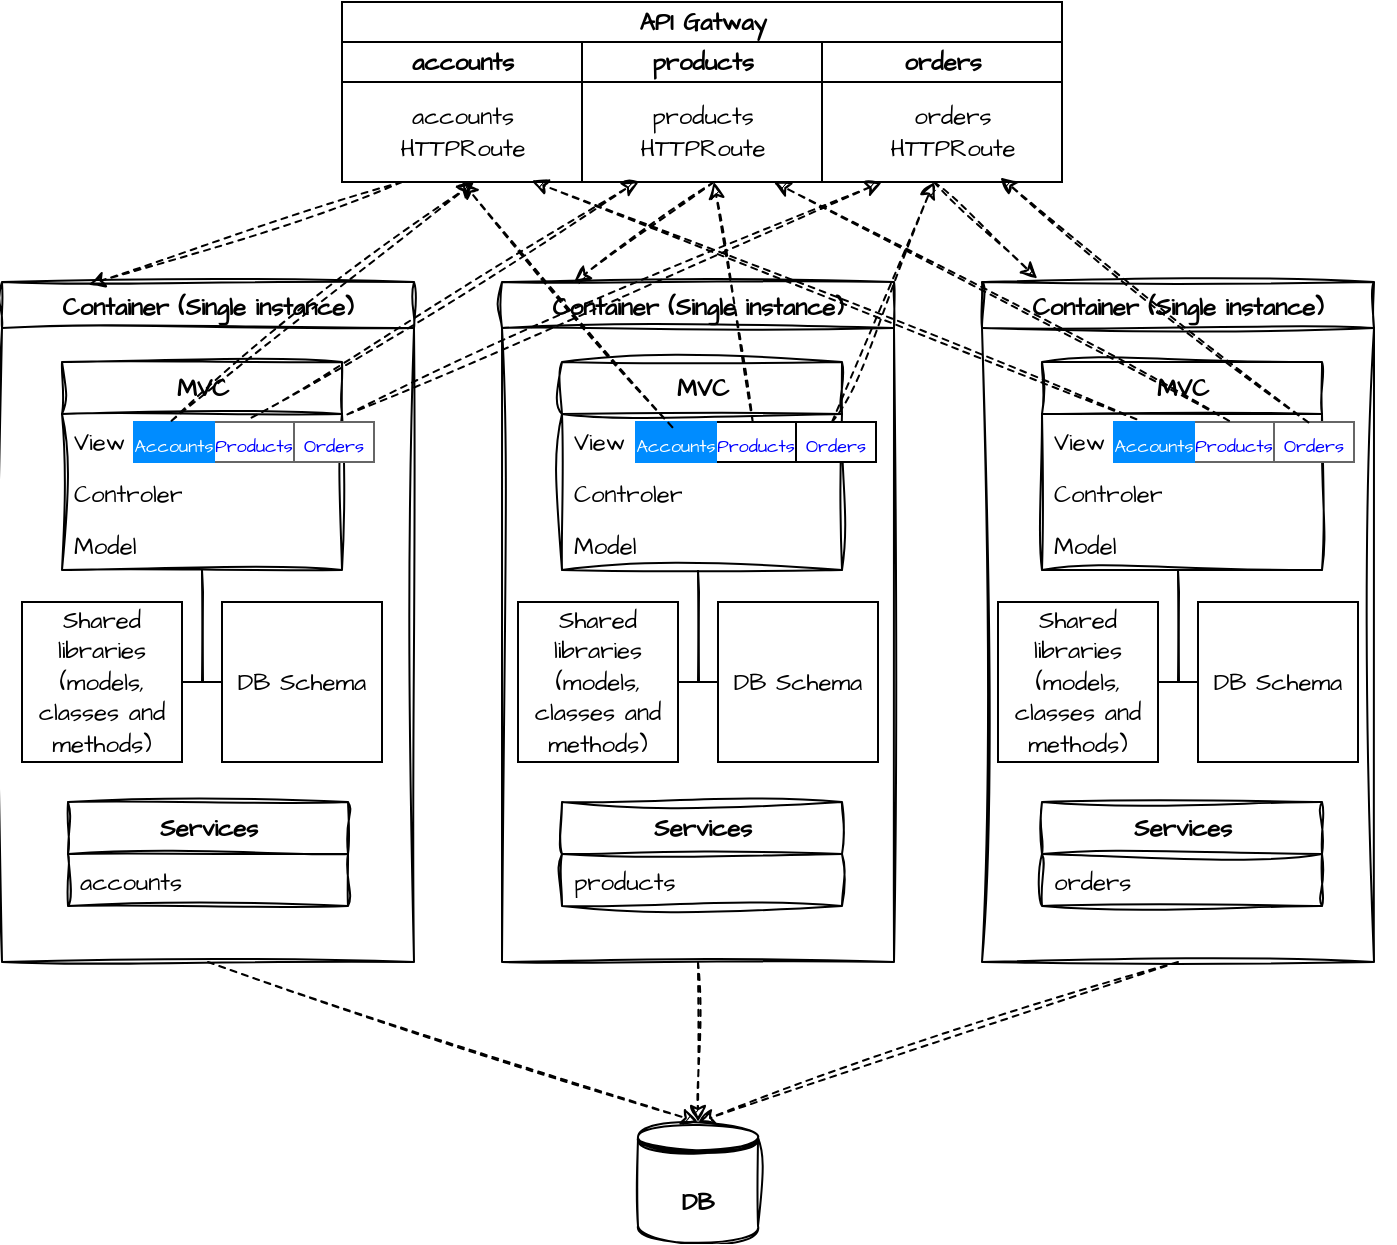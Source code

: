 <mxfile version="22.1.16" type="device">
  <diagram name="Page-1" id="XLxIXfoqBBUXvLyNZZXf">
    <mxGraphModel dx="1036" dy="654" grid="1" gridSize="10" guides="1" tooltips="1" connect="1" arrows="1" fold="1" page="1" pageScale="1" pageWidth="827" pageHeight="1169" math="0" shadow="0">
      <root>
        <mxCell id="0" />
        <mxCell id="1" parent="0" />
        <mxCell id="-8HWN1AUEytgHQln095R-3" value="&lt;font face=&quot;Architects Daughter&quot;&gt;&lt;b&gt;DB&lt;/b&gt;&lt;/font&gt;" style="shape=datastore;whiteSpace=wrap;html=1;sketch=1;curveFitting=1;jiggle=2;" parent="1" vertex="1">
          <mxGeometry x="382" y="900" width="60" height="60" as="geometry" />
        </mxCell>
        <mxCell id="-8HWN1AUEytgHQln095R-9" style="rounded=1;orthogonalLoop=1;jettySize=auto;html=1;entryX=0.5;entryY=0;entryDx=0;entryDy=0;sketch=1;curveFitting=1;jiggle=2;exitX=0.5;exitY=1;exitDx=0;exitDy=0;dashed=1;" parent="1" source="-8HWN1AUEytgHQln095R-4" target="-8HWN1AUEytgHQln095R-3" edge="1">
          <mxGeometry relative="1" as="geometry" />
        </mxCell>
        <mxCell id="-8HWN1AUEytgHQln095R-4" value="Container (Single instance)" style="swimlane;sketch=1;curveFitting=1;jiggle=2;fontFamily=Architects Daughter;startSize=23;fontSource=https%3A%2F%2Ffonts.googleapis.com%2Fcss%3Ffamily%3DArchitects%2BDaughter;" parent="1" vertex="1">
          <mxGeometry x="64" y="480" width="206" height="340" as="geometry" />
        </mxCell>
        <mxCell id="-8HWN1AUEytgHQln095R-20" value="&lt;font data-font-src=&quot;https://fonts.googleapis.com/css?family=Architects+Daughter&quot; face=&quot;Architects Daughter&quot;&gt;&lt;b&gt;MVC&lt;/b&gt;&lt;/font&gt;" style="swimlane;fontStyle=0;childLayout=stackLayout;horizontal=1;startSize=26;fillColor=none;horizontalStack=0;resizeParent=1;resizeParentMax=0;resizeLast=0;collapsible=1;marginBottom=0;html=1;sketch=1;curveFitting=1;jiggle=2;" parent="-8HWN1AUEytgHQln095R-4" vertex="1">
          <mxGeometry x="30" y="40" width="140" height="104" as="geometry" />
        </mxCell>
        <mxCell id="-8HWN1AUEytgHQln095R-21" value="&lt;font data-font-src=&quot;https://fonts.googleapis.com/css?family=Architects+Daughter&quot; face=&quot;Architects Daughter&quot;&gt;View&lt;/font&gt;" style="text;strokeColor=none;fillColor=none;align=left;verticalAlign=top;spacingLeft=4;spacingRight=4;overflow=hidden;rotatable=0;points=[[0,0.5],[1,0.5]];portConstraint=eastwest;whiteSpace=wrap;html=1;" parent="-8HWN1AUEytgHQln095R-20" vertex="1">
          <mxGeometry y="26" width="140" height="26" as="geometry" />
        </mxCell>
        <mxCell id="-8HWN1AUEytgHQln095R-22" value="&lt;font data-font-src=&quot;https://fonts.googleapis.com/css?family=Architects+Daughter&quot; face=&quot;Architects Daughter&quot;&gt;Controler&lt;/font&gt;" style="text;strokeColor=none;fillColor=none;align=left;verticalAlign=top;spacingLeft=4;spacingRight=4;overflow=hidden;rotatable=0;points=[[0,0.5],[1,0.5]];portConstraint=eastwest;whiteSpace=wrap;html=1;" parent="-8HWN1AUEytgHQln095R-20" vertex="1">
          <mxGeometry y="52" width="140" height="26" as="geometry" />
        </mxCell>
        <mxCell id="-8HWN1AUEytgHQln095R-23" value="&lt;font face=&quot;Architects Daughter&quot;&gt;Model&lt;/font&gt;" style="text;strokeColor=none;fillColor=none;align=left;verticalAlign=top;spacingLeft=4;spacingRight=4;overflow=hidden;rotatable=0;points=[[0,0.5],[1,0.5]];portConstraint=eastwest;whiteSpace=wrap;html=1;" parent="-8HWN1AUEytgHQln095R-20" vertex="1">
          <mxGeometry y="78" width="140" height="26" as="geometry" />
        </mxCell>
        <mxCell id="-8HWN1AUEytgHQln095R-24" value="" style="edgeStyle=orthogonalEdgeStyle;sourcePerimeterSpacing=0;targetPerimeterSpacing=0;startArrow=none;endArrow=none;rounded=0;targetPortConstraint=eastwest;sourcePortConstraint=northsouth;curved=0;rounded=0;" parent="-8HWN1AUEytgHQln095R-4" target="-8HWN1AUEytgHQln095R-26" edge="1">
          <mxGeometry relative="1" as="geometry">
            <mxPoint x="100" y="144" as="sourcePoint" />
          </mxGeometry>
        </mxCell>
        <mxCell id="-8HWN1AUEytgHQln095R-25" value="" style="edgeStyle=orthogonalEdgeStyle;sourcePerimeterSpacing=0;targetPerimeterSpacing=0;startArrow=none;endArrow=none;rounded=0;targetPortConstraint=eastwest;sourcePortConstraint=northsouth;curved=0;rounded=0;" parent="-8HWN1AUEytgHQln095R-4" target="-8HWN1AUEytgHQln095R-27" edge="1">
          <mxGeometry relative="1" as="geometry">
            <mxPoint x="100" y="144" as="sourcePoint" />
          </mxGeometry>
        </mxCell>
        <mxCell id="-8HWN1AUEytgHQln095R-26" value="&lt;font face=&quot;Architects Daughter&quot;&gt;Shared libraries (models, classes and methods)&lt;/font&gt;" style="whiteSpace=wrap;html=1;align=center;verticalAlign=middle;treeFolding=1;treeMoving=1;" parent="-8HWN1AUEytgHQln095R-4" vertex="1">
          <mxGeometry x="10" y="160" width="80" height="80" as="geometry" />
        </mxCell>
        <mxCell id="-8HWN1AUEytgHQln095R-27" value="&lt;font data-font-src=&quot;https://fonts.googleapis.com/css?family=Architects+Daughter&quot; face=&quot;Architects Daughter&quot;&gt;DB Schema&lt;/font&gt;" style="whiteSpace=wrap;html=1;align=center;verticalAlign=middle;treeFolding=1;treeMoving=1;" parent="-8HWN1AUEytgHQln095R-4" vertex="1">
          <mxGeometry x="110" y="160" width="80" height="80" as="geometry" />
        </mxCell>
        <mxCell id="Fd2lVsddmoylvbK8eu5D-63" value="" style="strokeWidth=1;shadow=0;dashed=0;align=center;html=1;shape=mxgraph.mockup.text.rrect;rSize=0;strokeColor=#666666;sketch=1;curveFitting=1;jiggle=2;fontSize=9;labelBorderColor=default;fontFamily=Comic Sans MS;" parent="-8HWN1AUEytgHQln095R-4" vertex="1">
          <mxGeometry x="66" y="70" width="160" height="20" as="geometry" />
        </mxCell>
        <mxCell id="Fd2lVsddmoylvbK8eu5D-64" value="&lt;font data-font-src=&quot;https://fonts.googleapis.com/css?family=Architects+Daughter&quot; face=&quot;Architects Daughter&quot; style=&quot;font-size: 9px;&quot;&gt;Products&lt;/font&gt;" style="strokeColor=inherit;fillColor=inherit;gradientColor=inherit;strokeWidth=1;shadow=0;dashed=0;align=center;html=1;shape=mxgraph.mockup.text.rrect;rSize=0;fontSize=17;fontColor=#0000ff;whiteSpace=wrap;" parent="Fd2lVsddmoylvbK8eu5D-63" vertex="1">
          <mxGeometry x="40" width="40" height="20" as="geometry" />
        </mxCell>
        <mxCell id="Fd2lVsddmoylvbK8eu5D-65" value="&lt;font data-font-src=&quot;https://fonts.googleapis.com/css?family=Architects+Daughter&quot; face=&quot;Architects Daughter&quot; style=&quot;font-size: 9px;&quot;&gt;Orders&lt;/font&gt;" style="strokeColor=inherit;fillColor=inherit;gradientColor=inherit;strokeWidth=1;shadow=0;dashed=0;align=center;html=1;shape=mxgraph.mockup.text.rrect;rSize=0;fontSize=17;fontColor=#0000ff;whiteSpace=wrap;" parent="Fd2lVsddmoylvbK8eu5D-63" vertex="1">
          <mxGeometry x="80" width="40" height="20" as="geometry" />
        </mxCell>
        <mxCell id="Fd2lVsddmoylvbK8eu5D-67" value="&lt;font face=&quot;Architects Daughter&quot; style=&quot;font-size: 9px;&quot;&gt;Accounts&lt;/font&gt;" style="strokeWidth=1;shadow=0;dashed=0;align=center;html=1;shape=mxgraph.mockup.text.rrect;rSize=0;fontSize=17;fontColor=#ffffff;fillColor=#008cff;strokeColor=#008cff;whiteSpace=wrap;" parent="Fd2lVsddmoylvbK8eu5D-63" vertex="1">
          <mxGeometry width="40" height="20" as="geometry" />
        </mxCell>
        <mxCell id="Fd2lVsddmoylvbK8eu5D-91" value="&lt;font data-font-src=&quot;https://fonts.googleapis.com/css?family=Architects+Daughter&quot; face=&quot;Architects Daughter&quot;&gt;&lt;b&gt;Services&lt;/b&gt;&lt;/font&gt;" style="swimlane;fontStyle=0;childLayout=stackLayout;horizontal=1;startSize=26;fillColor=none;horizontalStack=0;resizeParent=1;resizeParentMax=0;resizeLast=0;collapsible=1;marginBottom=0;html=1;sketch=1;curveFitting=1;jiggle=2;" parent="-8HWN1AUEytgHQln095R-4" vertex="1">
          <mxGeometry x="33" y="260" width="140" height="52" as="geometry" />
        </mxCell>
        <mxCell id="Fd2lVsddmoylvbK8eu5D-92" value="&lt;font data-font-src=&quot;https://fonts.googleapis.com/css?family=Architects+Daughter&quot; face=&quot;Architects Daughter&quot;&gt;accounts&lt;/font&gt;" style="text;strokeColor=none;fillColor=none;align=left;verticalAlign=top;spacingLeft=4;spacingRight=4;overflow=hidden;rotatable=0;points=[[0,0.5],[1,0.5]];portConstraint=eastwest;whiteSpace=wrap;html=1;" parent="Fd2lVsddmoylvbK8eu5D-91" vertex="1">
          <mxGeometry y="26" width="140" height="26" as="geometry" />
        </mxCell>
        <mxCell id="Fd2lVsddmoylvbK8eu5D-1" value="Container (Single instance)" style="swimlane;sketch=1;curveFitting=1;jiggle=2;fontFamily=Architects Daughter;fontSource=https%3A%2F%2Ffonts.googleapis.com%2Fcss%3Ffamily%3DArchitects%2BDaughter;" parent="1" vertex="1">
          <mxGeometry x="314" y="480" width="196" height="340" as="geometry" />
        </mxCell>
        <mxCell id="Fd2lVsddmoylvbK8eu5D-2" value="&lt;font data-font-src=&quot;https://fonts.googleapis.com/css?family=Architects+Daughter&quot; face=&quot;Architects Daughter&quot;&gt;&lt;b&gt;Services&lt;/b&gt;&lt;/font&gt;" style="swimlane;fontStyle=0;childLayout=stackLayout;horizontal=1;startSize=26;fillColor=none;horizontalStack=0;resizeParent=1;resizeParentMax=0;resizeLast=0;collapsible=1;marginBottom=0;html=1;sketch=1;curveFitting=1;jiggle=2;" parent="Fd2lVsddmoylvbK8eu5D-1" vertex="1">
          <mxGeometry x="30" y="260" width="140" height="52" as="geometry" />
        </mxCell>
        <mxCell id="Fd2lVsddmoylvbK8eu5D-4" value="&lt;font data-font-src=&quot;https://fonts.googleapis.com/css?family=Architects+Daughter&quot; face=&quot;Architects Daughter&quot;&gt;products&lt;/font&gt;" style="text;strokeColor=none;fillColor=none;align=left;verticalAlign=top;spacingLeft=4;spacingRight=4;overflow=hidden;rotatable=0;points=[[0,0.5],[1,0.5]];portConstraint=eastwest;whiteSpace=wrap;html=1;" parent="Fd2lVsddmoylvbK8eu5D-2" vertex="1">
          <mxGeometry y="26" width="140" height="26" as="geometry" />
        </mxCell>
        <mxCell id="Fd2lVsddmoylvbK8eu5D-6" value="&lt;font data-font-src=&quot;https://fonts.googleapis.com/css?family=Architects+Daughter&quot; face=&quot;Architects Daughter&quot;&gt;&lt;b&gt;MVC&lt;/b&gt;&lt;/font&gt;" style="swimlane;fontStyle=0;childLayout=stackLayout;horizontal=1;startSize=26;fillColor=none;horizontalStack=0;resizeParent=1;resizeParentMax=0;resizeLast=0;collapsible=1;marginBottom=0;html=1;sketch=1;curveFitting=1;jiggle=2;" parent="Fd2lVsddmoylvbK8eu5D-1" vertex="1">
          <mxGeometry x="30" y="40" width="140" height="104" as="geometry" />
        </mxCell>
        <mxCell id="Fd2lVsddmoylvbK8eu5D-7" value="&lt;font data-font-src=&quot;https://fonts.googleapis.com/css?family=Architects+Daughter&quot; face=&quot;Architects Daughter&quot;&gt;View&lt;/font&gt;" style="text;strokeColor=none;fillColor=none;align=left;verticalAlign=top;spacingLeft=4;spacingRight=4;overflow=hidden;rotatable=0;points=[[0,0.5],[1,0.5]];portConstraint=eastwest;whiteSpace=wrap;html=1;" parent="Fd2lVsddmoylvbK8eu5D-6" vertex="1">
          <mxGeometry y="26" width="140" height="26" as="geometry" />
        </mxCell>
        <mxCell id="Fd2lVsddmoylvbK8eu5D-8" value="&lt;font data-font-src=&quot;https://fonts.googleapis.com/css?family=Architects+Daughter&quot; face=&quot;Architects Daughter&quot;&gt;Controler&lt;/font&gt;" style="text;strokeColor=none;fillColor=none;align=left;verticalAlign=top;spacingLeft=4;spacingRight=4;overflow=hidden;rotatable=0;points=[[0,0.5],[1,0.5]];portConstraint=eastwest;whiteSpace=wrap;html=1;" parent="Fd2lVsddmoylvbK8eu5D-6" vertex="1">
          <mxGeometry y="52" width="140" height="26" as="geometry" />
        </mxCell>
        <mxCell id="Fd2lVsddmoylvbK8eu5D-9" value="&lt;font data-font-src=&quot;https://fonts.googleapis.com/css?family=Architects+Daughter&quot; face=&quot;Architects Daughter&quot;&gt;Model&lt;/font&gt;" style="text;strokeColor=none;fillColor=none;align=left;verticalAlign=top;spacingLeft=4;spacingRight=4;overflow=hidden;rotatable=0;points=[[0,0.5],[1,0.5]];portConstraint=eastwest;whiteSpace=wrap;html=1;" parent="Fd2lVsddmoylvbK8eu5D-6" vertex="1">
          <mxGeometry y="78" width="140" height="26" as="geometry" />
        </mxCell>
        <mxCell id="Fd2lVsddmoylvbK8eu5D-68" value="" style="strokeWidth=1;shadow=0;dashed=0;align=center;html=1;shape=mxgraph.mockup.text.rrect;rSize=0;sketch=1;curveFitting=1;jiggle=2;fontSize=9;labelBorderColor=default;fontFamily=Comic Sans MS;" parent="Fd2lVsddmoylvbK8eu5D-1" vertex="1">
          <mxGeometry x="67" y="70" width="140" height="20" as="geometry" />
        </mxCell>
        <mxCell id="Fd2lVsddmoylvbK8eu5D-69" value="&lt;font data-font-src=&quot;https://fonts.googleapis.com/css?family=Architects+Daughter&quot; face=&quot;Architects Daughter&quot; style=&quot;font-size: 9px;&quot;&gt;Products&lt;/font&gt;" style="strokeColor=inherit;fillColor=inherit;gradientColor=inherit;strokeWidth=1;shadow=0;dashed=0;align=center;html=1;shape=mxgraph.mockup.text.rrect;rSize=0;fontSize=17;fontColor=#0000ff;whiteSpace=wrap;" parent="Fd2lVsddmoylvbK8eu5D-68" vertex="1">
          <mxGeometry x="40" width="40" height="20" as="geometry" />
        </mxCell>
        <mxCell id="Fd2lVsddmoylvbK8eu5D-70" value="&lt;font data-font-src=&quot;https://fonts.googleapis.com/css?family=Architects+Daughter&quot; face=&quot;Architects Daughter&quot; style=&quot;font-size: 9px;&quot;&gt;Orders&lt;/font&gt;" style="strokeColor=inherit;fillColor=inherit;gradientColor=inherit;strokeWidth=1;shadow=0;dashed=0;align=center;html=1;shape=mxgraph.mockup.text.rrect;rSize=0;fontSize=17;fontColor=#0000ff;whiteSpace=wrap;" parent="Fd2lVsddmoylvbK8eu5D-68" vertex="1">
          <mxGeometry x="80" width="40" height="20" as="geometry" />
        </mxCell>
        <mxCell id="Fd2lVsddmoylvbK8eu5D-71" value="&lt;font face=&quot;Architects Daughter&quot; style=&quot;font-size: 9px;&quot;&gt;Accounts&lt;/font&gt;" style="strokeWidth=1;shadow=0;dashed=0;align=center;html=1;shape=mxgraph.mockup.text.rrect;rSize=0;fontSize=17;fontColor=#ffffff;fillColor=#008cff;strokeColor=#008cff;whiteSpace=wrap;" parent="Fd2lVsddmoylvbK8eu5D-68" vertex="1">
          <mxGeometry width="40" height="20" as="geometry" />
        </mxCell>
        <mxCell id="_Wbw5xlkFAFi5QeXs8VF-7" value="" style="edgeStyle=orthogonalEdgeStyle;sourcePerimeterSpacing=0;targetPerimeterSpacing=0;startArrow=none;endArrow=none;rounded=0;targetPortConstraint=eastwest;sourcePortConstraint=northsouth;curved=0;rounded=0;" parent="Fd2lVsddmoylvbK8eu5D-1" target="_Wbw5xlkFAFi5QeXs8VF-9" edge="1">
          <mxGeometry relative="1" as="geometry">
            <mxPoint x="98" y="144" as="sourcePoint" />
          </mxGeometry>
        </mxCell>
        <mxCell id="_Wbw5xlkFAFi5QeXs8VF-8" value="" style="edgeStyle=orthogonalEdgeStyle;sourcePerimeterSpacing=0;targetPerimeterSpacing=0;startArrow=none;endArrow=none;rounded=0;targetPortConstraint=eastwest;sourcePortConstraint=northsouth;curved=0;rounded=0;" parent="Fd2lVsddmoylvbK8eu5D-1" target="_Wbw5xlkFAFi5QeXs8VF-10" edge="1">
          <mxGeometry relative="1" as="geometry">
            <mxPoint x="98" y="144" as="sourcePoint" />
          </mxGeometry>
        </mxCell>
        <mxCell id="_Wbw5xlkFAFi5QeXs8VF-9" value="&lt;font face=&quot;Architects Daughter&quot;&gt;Shared libraries (models, classes and methods)&lt;/font&gt;" style="whiteSpace=wrap;html=1;align=center;verticalAlign=middle;treeFolding=1;treeMoving=1;" parent="Fd2lVsddmoylvbK8eu5D-1" vertex="1">
          <mxGeometry x="8" y="160" width="80" height="80" as="geometry" />
        </mxCell>
        <mxCell id="_Wbw5xlkFAFi5QeXs8VF-10" value="&lt;font data-font-src=&quot;https://fonts.googleapis.com/css?family=Architects+Daughter&quot; face=&quot;Architects Daughter&quot;&gt;DB Schema&lt;/font&gt;" style="whiteSpace=wrap;html=1;align=center;verticalAlign=middle;treeFolding=1;treeMoving=1;" parent="Fd2lVsddmoylvbK8eu5D-1" vertex="1">
          <mxGeometry x="108" y="160" width="80" height="80" as="geometry" />
        </mxCell>
        <mxCell id="Fd2lVsddmoylvbK8eu5D-14" value="Container (Single instance)" style="swimlane;sketch=1;curveFitting=1;jiggle=2;fontFamily=Architects Daughter;fontSource=https%3A%2F%2Ffonts.googleapis.com%2Fcss%3Ffamily%3DArchitects%2BDaughter;" parent="1" vertex="1">
          <mxGeometry x="554" y="480" width="196" height="340" as="geometry" />
        </mxCell>
        <mxCell id="Fd2lVsddmoylvbK8eu5D-15" value="&lt;font data-font-src=&quot;https://fonts.googleapis.com/css?family=Architects+Daughter&quot; face=&quot;Architects Daughter&quot;&gt;&lt;b&gt;Services&lt;/b&gt;&lt;/font&gt;" style="swimlane;fontStyle=0;childLayout=stackLayout;horizontal=1;startSize=26;fillColor=none;horizontalStack=0;resizeParent=1;resizeParentMax=0;resizeLast=0;collapsible=1;marginBottom=0;html=1;sketch=1;curveFitting=1;jiggle=2;" parent="Fd2lVsddmoylvbK8eu5D-14" vertex="1">
          <mxGeometry x="30" y="260" width="140" height="52" as="geometry" />
        </mxCell>
        <mxCell id="Fd2lVsddmoylvbK8eu5D-18" value="&lt;font data-font-src=&quot;https://fonts.googleapis.com/css?family=Architects+Daughter&quot; face=&quot;Architects Daughter&quot;&gt;orders&lt;/font&gt;" style="text;strokeColor=none;fillColor=none;align=left;verticalAlign=top;spacingLeft=4;spacingRight=4;overflow=hidden;rotatable=0;points=[[0,0.5],[1,0.5]];portConstraint=eastwest;whiteSpace=wrap;html=1;" parent="Fd2lVsddmoylvbK8eu5D-15" vertex="1">
          <mxGeometry y="26" width="140" height="26" as="geometry" />
        </mxCell>
        <mxCell id="Fd2lVsddmoylvbK8eu5D-80" value="&lt;font data-font-src=&quot;https://fonts.googleapis.com/css?family=Architects+Daughter&quot; face=&quot;Architects Daughter&quot;&gt;&lt;b&gt;MVC&lt;/b&gt;&lt;/font&gt;" style="swimlane;fontStyle=0;childLayout=stackLayout;horizontal=1;startSize=26;fillColor=none;horizontalStack=0;resizeParent=1;resizeParentMax=0;resizeLast=0;collapsible=1;marginBottom=0;html=1;sketch=1;curveFitting=1;jiggle=2;" parent="Fd2lVsddmoylvbK8eu5D-14" vertex="1">
          <mxGeometry x="30" y="40" width="140" height="104" as="geometry" />
        </mxCell>
        <mxCell id="Fd2lVsddmoylvbK8eu5D-81" value="&lt;font face=&quot;Architects Daughter&quot;&gt;View&lt;/font&gt;" style="text;strokeColor=none;fillColor=none;align=left;verticalAlign=top;spacingLeft=4;spacingRight=4;overflow=hidden;rotatable=0;points=[[0,0.5],[1,0.5]];portConstraint=eastwest;whiteSpace=wrap;html=1;" parent="Fd2lVsddmoylvbK8eu5D-80" vertex="1">
          <mxGeometry y="26" width="140" height="26" as="geometry" />
        </mxCell>
        <mxCell id="Fd2lVsddmoylvbK8eu5D-82" value="&lt;font data-font-src=&quot;https://fonts.googleapis.com/css?family=Architects+Daughter&quot; face=&quot;Architects Daughter&quot;&gt;Controler&lt;/font&gt;" style="text;strokeColor=none;fillColor=none;align=left;verticalAlign=top;spacingLeft=4;spacingRight=4;overflow=hidden;rotatable=0;points=[[0,0.5],[1,0.5]];portConstraint=eastwest;whiteSpace=wrap;html=1;" parent="Fd2lVsddmoylvbK8eu5D-80" vertex="1">
          <mxGeometry y="52" width="140" height="26" as="geometry" />
        </mxCell>
        <mxCell id="Fd2lVsddmoylvbK8eu5D-83" value="&lt;font data-font-src=&quot;https://fonts.googleapis.com/css?family=Architects+Daughter&quot; face=&quot;Architects Daughter&quot;&gt;Model&lt;/font&gt;" style="text;strokeColor=none;fillColor=none;align=left;verticalAlign=top;spacingLeft=4;spacingRight=4;overflow=hidden;rotatable=0;points=[[0,0.5],[1,0.5]];portConstraint=eastwest;whiteSpace=wrap;html=1;" parent="Fd2lVsddmoylvbK8eu5D-80" vertex="1">
          <mxGeometry y="78" width="140" height="26" as="geometry" />
        </mxCell>
        <mxCell id="Fd2lVsddmoylvbK8eu5D-84" value="" style="strokeWidth=1;shadow=0;dashed=0;align=center;html=1;shape=mxgraph.mockup.text.rrect;rSize=0;strokeColor=#666666;sketch=1;curveFitting=1;jiggle=2;fontSize=9;labelBorderColor=default;fontFamily=Comic Sans MS;" parent="Fd2lVsddmoylvbK8eu5D-14" vertex="1">
          <mxGeometry x="66" y="70" width="140" height="20" as="geometry" />
        </mxCell>
        <mxCell id="Fd2lVsddmoylvbK8eu5D-85" value="&lt;font data-font-src=&quot;https://fonts.googleapis.com/css?family=Architects+Daughter&quot; face=&quot;Architects Daughter&quot; style=&quot;font-size: 9px;&quot;&gt;Products&lt;/font&gt;" style="strokeColor=inherit;fillColor=inherit;gradientColor=inherit;strokeWidth=1;shadow=0;dashed=0;align=center;html=1;shape=mxgraph.mockup.text.rrect;rSize=0;fontSize=17;fontColor=#0000ff;whiteSpace=wrap;" parent="Fd2lVsddmoylvbK8eu5D-84" vertex="1">
          <mxGeometry x="40" width="40" height="20" as="geometry" />
        </mxCell>
        <mxCell id="Fd2lVsddmoylvbK8eu5D-86" value="&lt;font data-font-src=&quot;https://fonts.googleapis.com/css?family=Architects+Daughter&quot; face=&quot;Architects Daughter&quot; style=&quot;font-size: 9px;&quot;&gt;Orders&lt;/font&gt;" style="strokeColor=inherit;fillColor=inherit;gradientColor=inherit;strokeWidth=1;shadow=0;dashed=0;align=center;html=1;shape=mxgraph.mockup.text.rrect;rSize=0;fontSize=17;fontColor=#0000ff;whiteSpace=wrap;" parent="Fd2lVsddmoylvbK8eu5D-84" vertex="1">
          <mxGeometry x="80" width="40" height="20" as="geometry" />
        </mxCell>
        <mxCell id="Fd2lVsddmoylvbK8eu5D-87" value="&lt;font data-font-src=&quot;https://fonts.googleapis.com/css?family=Architects+Daughter&quot; face=&quot;Architects Daughter&quot; style=&quot;font-size: 9px;&quot;&gt;Accounts&lt;/font&gt;" style="strokeWidth=1;shadow=0;dashed=0;align=center;html=1;shape=mxgraph.mockup.text.rrect;rSize=0;fontSize=17;fontColor=#ffffff;fillColor=#008cff;strokeColor=#008cff;whiteSpace=wrap;" parent="Fd2lVsddmoylvbK8eu5D-84" vertex="1">
          <mxGeometry width="40" height="20" as="geometry" />
        </mxCell>
        <mxCell id="_Wbw5xlkFAFi5QeXs8VF-11" value="" style="edgeStyle=orthogonalEdgeStyle;sourcePerimeterSpacing=0;targetPerimeterSpacing=0;startArrow=none;endArrow=none;rounded=0;targetPortConstraint=eastwest;sourcePortConstraint=northsouth;curved=0;rounded=0;" parent="Fd2lVsddmoylvbK8eu5D-14" target="_Wbw5xlkFAFi5QeXs8VF-13" edge="1">
          <mxGeometry relative="1" as="geometry">
            <mxPoint x="98" y="144" as="sourcePoint" />
          </mxGeometry>
        </mxCell>
        <mxCell id="_Wbw5xlkFAFi5QeXs8VF-12" value="" style="edgeStyle=orthogonalEdgeStyle;sourcePerimeterSpacing=0;targetPerimeterSpacing=0;startArrow=none;endArrow=none;rounded=0;targetPortConstraint=eastwest;sourcePortConstraint=northsouth;curved=0;rounded=0;" parent="Fd2lVsddmoylvbK8eu5D-14" target="_Wbw5xlkFAFi5QeXs8VF-14" edge="1">
          <mxGeometry relative="1" as="geometry">
            <mxPoint x="98" y="144" as="sourcePoint" />
          </mxGeometry>
        </mxCell>
        <mxCell id="_Wbw5xlkFAFi5QeXs8VF-13" value="&lt;font face=&quot;Architects Daughter&quot;&gt;Shared libraries (models, classes and methods)&lt;/font&gt;" style="whiteSpace=wrap;html=1;align=center;verticalAlign=middle;treeFolding=1;treeMoving=1;" parent="Fd2lVsddmoylvbK8eu5D-14" vertex="1">
          <mxGeometry x="8" y="160" width="80" height="80" as="geometry" />
        </mxCell>
        <mxCell id="_Wbw5xlkFAFi5QeXs8VF-14" value="&lt;font data-font-src=&quot;https://fonts.googleapis.com/css?family=Architects+Daughter&quot; face=&quot;Architects Daughter&quot;&gt;DB Schema&lt;/font&gt;" style="whiteSpace=wrap;html=1;align=center;verticalAlign=middle;treeFolding=1;treeMoving=1;" parent="Fd2lVsddmoylvbK8eu5D-14" vertex="1">
          <mxGeometry x="108" y="160" width="80" height="80" as="geometry" />
        </mxCell>
        <mxCell id="Fd2lVsddmoylvbK8eu5D-27" style="rounded=1;orthogonalLoop=1;jettySize=auto;html=1;entryX=0.5;entryY=0;entryDx=0;entryDy=0;sketch=1;curveFitting=1;jiggle=2;exitX=0.5;exitY=1;exitDx=0;exitDy=0;dashed=1;" parent="1" source="Fd2lVsddmoylvbK8eu5D-1" target="-8HWN1AUEytgHQln095R-3" edge="1">
          <mxGeometry relative="1" as="geometry">
            <mxPoint x="184" y="870" as="sourcePoint" />
            <mxPoint x="424" y="980" as="targetPoint" />
          </mxGeometry>
        </mxCell>
        <mxCell id="Fd2lVsddmoylvbK8eu5D-29" style="rounded=1;orthogonalLoop=1;jettySize=auto;html=1;sketch=1;curveFitting=1;jiggle=2;exitX=0.5;exitY=1;exitDx=0;exitDy=0;dashed=1;entryX=0.5;entryY=0;entryDx=0;entryDy=0;" parent="1" source="Fd2lVsddmoylvbK8eu5D-14" target="-8HWN1AUEytgHQln095R-3" edge="1">
          <mxGeometry relative="1" as="geometry">
            <mxPoint x="184" y="870" as="sourcePoint" />
            <mxPoint x="414" y="970" as="targetPoint" />
          </mxGeometry>
        </mxCell>
        <mxCell id="Fd2lVsddmoylvbK8eu5D-47" value="&lt;font data-font-src=&quot;https://fonts.googleapis.com/css?family=Architects+Daughter&quot; face=&quot;Architects Daughter&quot;&gt;API Gatway&lt;/font&gt;" style="swimlane;childLayout=stackLayout;resizeParent=1;resizeParentMax=0;startSize=20;html=1;" parent="1" vertex="1">
          <mxGeometry x="234" y="340" width="360" height="90" as="geometry" />
        </mxCell>
        <mxCell id="Fd2lVsddmoylvbK8eu5D-48" value="&lt;font data-font-src=&quot;https://fonts.googleapis.com/css?family=Architects+Daughter&quot; face=&quot;Architects Daughter&quot;&gt;accounts&lt;/font&gt;" style="swimlane;startSize=20;html=1;" parent="Fd2lVsddmoylvbK8eu5D-47" vertex="1">
          <mxGeometry y="20" width="120" height="70" as="geometry" />
        </mxCell>
        <mxCell id="Fd2lVsddmoylvbK8eu5D-58" value="&lt;font data-font-src=&quot;https://fonts.googleapis.com/css?family=Architects+Daughter&quot; face=&quot;Architects Daughter&quot;&gt;accounts&lt;br&gt;HTTPRoute&lt;/font&gt;" style="text;html=1;align=center;verticalAlign=middle;resizable=0;points=[];autosize=1;strokeColor=none;fillColor=none;" parent="Fd2lVsddmoylvbK8eu5D-48" vertex="1">
          <mxGeometry x="15" y="25" width="90" height="40" as="geometry" />
        </mxCell>
        <mxCell id="Fd2lVsddmoylvbK8eu5D-49" value="&lt;font data-font-src=&quot;https://fonts.googleapis.com/css?family=Architects+Daughter&quot; face=&quot;Architects Daughter&quot;&gt;products&lt;/font&gt;" style="swimlane;startSize=20;html=1;" parent="Fd2lVsddmoylvbK8eu5D-47" vertex="1">
          <mxGeometry x="120" y="20" width="120" height="70" as="geometry" />
        </mxCell>
        <mxCell id="Fd2lVsddmoylvbK8eu5D-59" value="&lt;font data-font-src=&quot;https://fonts.googleapis.com/css?family=Architects+Daughter&quot; face=&quot;Architects Daughter&quot;&gt;products&lt;br&gt;HTTPRoute&lt;/font&gt;" style="text;html=1;align=center;verticalAlign=middle;resizable=0;points=[];autosize=1;strokeColor=none;fillColor=none;" parent="Fd2lVsddmoylvbK8eu5D-49" vertex="1">
          <mxGeometry x="15" y="25" width="90" height="40" as="geometry" />
        </mxCell>
        <mxCell id="Fd2lVsddmoylvbK8eu5D-50" value="&lt;font data-font-src=&quot;https://fonts.googleapis.com/css?family=Architects+Daughter&quot; face=&quot;Architects Daughter&quot;&gt;orders&lt;/font&gt;" style="swimlane;startSize=20;html=1;" parent="Fd2lVsddmoylvbK8eu5D-47" vertex="1">
          <mxGeometry x="240" y="20" width="120" height="70" as="geometry" />
        </mxCell>
        <mxCell id="Fd2lVsddmoylvbK8eu5D-60" value="&lt;font face=&quot;Architects Daughter&quot;&gt;orders&lt;br style=&quot;border-color: var(--border-color);&quot;&gt;HTTPRoute&lt;/font&gt;" style="text;html=1;align=center;verticalAlign=middle;resizable=0;points=[];autosize=1;strokeColor=none;fillColor=none;" parent="Fd2lVsddmoylvbK8eu5D-50" vertex="1">
          <mxGeometry x="20" y="25" width="90" height="40" as="geometry" />
        </mxCell>
        <mxCell id="Fd2lVsddmoylvbK8eu5D-51" style="rounded=1;orthogonalLoop=1;jettySize=auto;html=1;entryX=0.21;entryY=0.004;entryDx=0;entryDy=0;sketch=1;curveFitting=1;jiggle=2;exitX=0.25;exitY=1;exitDx=0;exitDy=0;dashed=1;entryPerimeter=0;" parent="1" source="Fd2lVsddmoylvbK8eu5D-48" target="-8HWN1AUEytgHQln095R-4" edge="1">
          <mxGeometry relative="1" as="geometry">
            <mxPoint x="184" y="830" as="sourcePoint" />
            <mxPoint x="424" y="910" as="targetPoint" />
          </mxGeometry>
        </mxCell>
        <mxCell id="Fd2lVsddmoylvbK8eu5D-52" style="rounded=1;orthogonalLoop=1;jettySize=auto;html=1;sketch=1;curveFitting=1;jiggle=2;dashed=1;" parent="1" edge="1">
          <mxGeometry relative="1" as="geometry">
            <mxPoint x="420" y="430" as="sourcePoint" />
            <mxPoint x="350" y="480" as="targetPoint" />
          </mxGeometry>
        </mxCell>
        <mxCell id="Fd2lVsddmoylvbK8eu5D-53" style="rounded=1;orthogonalLoop=1;jettySize=auto;html=1;entryX=0.141;entryY=-0.005;entryDx=0;entryDy=0;sketch=1;curveFitting=1;jiggle=2;dashed=1;entryPerimeter=0;" parent="1" target="Fd2lVsddmoylvbK8eu5D-14" edge="1">
          <mxGeometry relative="1" as="geometry">
            <mxPoint x="530" y="430" as="sourcePoint" />
            <mxPoint x="444" y="930" as="targetPoint" />
          </mxGeometry>
        </mxCell>
        <mxCell id="Fd2lVsddmoylvbK8eu5D-56" style="rounded=1;orthogonalLoop=1;jettySize=auto;html=1;sketch=1;curveFitting=1;jiggle=2;dashed=1;" parent="1" source="Fd2lVsddmoylvbK8eu5D-69" edge="1">
          <mxGeometry relative="1" as="geometry">
            <mxPoint x="194" y="840" as="sourcePoint" />
            <mxPoint x="420" y="430" as="targetPoint" />
          </mxGeometry>
        </mxCell>
        <mxCell id="Fd2lVsddmoylvbK8eu5D-57" style="rounded=1;orthogonalLoop=1;jettySize=auto;html=1;sketch=1;curveFitting=1;jiggle=2;exitX=0.43;exitY=0.01;exitDx=0;exitDy=0;dashed=1;exitPerimeter=0;entryX=0.769;entryY=1.07;entryDx=0;entryDy=0;entryPerimeter=0;" parent="1" source="Fd2lVsddmoylvbK8eu5D-86" edge="1" target="Fd2lVsddmoylvbK8eu5D-60">
          <mxGeometry relative="1" as="geometry">
            <mxPoint x="584" y="559" as="sourcePoint" />
            <mxPoint x="530" y="430" as="targetPoint" />
          </mxGeometry>
        </mxCell>
        <mxCell id="Fd2lVsddmoylvbK8eu5D-89" style="rounded=1;orthogonalLoop=1;jettySize=auto;html=1;sketch=1;curveFitting=1;jiggle=2;dashed=1;exitX=0.47;exitY=-0.03;exitDx=0;exitDy=0;exitPerimeter=0;" parent="1" source="Fd2lVsddmoylvbK8eu5D-67" edge="1">
          <mxGeometry relative="1" as="geometry">
            <mxPoint x="160" y="550" as="sourcePoint" />
            <mxPoint x="300" y="430" as="targetPoint" />
          </mxGeometry>
        </mxCell>
        <mxCell id="8b6cuG1sZNhqSNX32k_j-1" style="rounded=1;orthogonalLoop=1;jettySize=auto;html=1;sketch=1;curveFitting=1;jiggle=2;dashed=1;exitX=0.677;exitY=0.069;exitDx=0;exitDy=0;exitPerimeter=0;entryX=0.149;entryY=1.11;entryDx=0;entryDy=0;entryPerimeter=0;" edge="1" parent="1" source="-8HWN1AUEytgHQln095R-21" target="Fd2lVsddmoylvbK8eu5D-59">
          <mxGeometry relative="1" as="geometry">
            <mxPoint x="449" y="560" as="sourcePoint" />
            <mxPoint x="430" y="440" as="targetPoint" />
          </mxGeometry>
        </mxCell>
        <mxCell id="8b6cuG1sZNhqSNX32k_j-2" style="rounded=1;orthogonalLoop=1;jettySize=auto;html=1;sketch=1;curveFitting=1;jiggle=2;dashed=1;exitX=0.667;exitY=-0.19;exitDx=0;exitDy=0;exitPerimeter=0;entryX=0.25;entryY=1;entryDx=0;entryDy=0;" edge="1" parent="1" source="Fd2lVsddmoylvbK8eu5D-63" target="Fd2lVsddmoylvbK8eu5D-50">
          <mxGeometry relative="1" as="geometry">
            <mxPoint x="459" y="570" as="sourcePoint" />
            <mxPoint x="440" y="450" as="targetPoint" />
          </mxGeometry>
        </mxCell>
        <mxCell id="8b6cuG1sZNhqSNX32k_j-3" style="rounded=1;orthogonalLoop=1;jettySize=auto;html=1;sketch=1;curveFitting=1;jiggle=2;dashed=1;exitX=0.455;exitY=0.13;exitDx=0;exitDy=0;exitPerimeter=0;entryX=0.5;entryY=1;entryDx=0;entryDy=0;" edge="1" parent="1" source="Fd2lVsddmoylvbK8eu5D-71" target="Fd2lVsddmoylvbK8eu5D-48">
          <mxGeometry relative="1" as="geometry">
            <mxPoint x="469" y="580" as="sourcePoint" />
            <mxPoint x="450" y="460" as="targetPoint" />
          </mxGeometry>
        </mxCell>
        <mxCell id="8b6cuG1sZNhqSNX32k_j-4" style="rounded=1;orthogonalLoop=1;jettySize=auto;html=1;sketch=1;curveFitting=1;jiggle=2;dashed=1;" edge="1" parent="1">
          <mxGeometry relative="1" as="geometry">
            <mxPoint x="479" y="550" as="sourcePoint" />
            <mxPoint x="530" y="430" as="targetPoint" />
          </mxGeometry>
        </mxCell>
        <mxCell id="8b6cuG1sZNhqSNX32k_j-5" style="rounded=1;orthogonalLoop=1;jettySize=auto;html=1;sketch=1;curveFitting=1;jiggle=2;dashed=1;exitX=0.28;exitY=-0.07;exitDx=0;exitDy=0;exitPerimeter=0;entryX=0.887;entryY=1.11;entryDx=0;entryDy=0;entryPerimeter=0;" edge="1" parent="1" source="Fd2lVsddmoylvbK8eu5D-87" target="Fd2lVsddmoylvbK8eu5D-58">
          <mxGeometry relative="1" as="geometry">
            <mxPoint x="489" y="600" as="sourcePoint" />
            <mxPoint x="300" y="430" as="targetPoint" />
          </mxGeometry>
        </mxCell>
        <mxCell id="8b6cuG1sZNhqSNX32k_j-6" style="rounded=1;orthogonalLoop=1;jettySize=auto;html=1;sketch=1;curveFitting=1;jiggle=2;dashed=1;exitX=0.411;exitY=-0.03;exitDx=0;exitDy=0;exitPerimeter=0;" edge="1" parent="1" source="Fd2lVsddmoylvbK8eu5D-84">
          <mxGeometry relative="1" as="geometry">
            <mxPoint x="499" y="610" as="sourcePoint" />
            <mxPoint x="450" y="430" as="targetPoint" />
          </mxGeometry>
        </mxCell>
      </root>
    </mxGraphModel>
  </diagram>
</mxfile>
